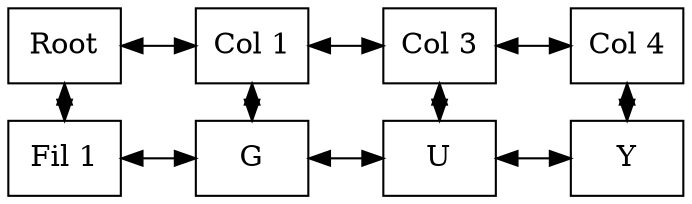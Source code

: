 digraph { 
 node [shape = rectangle]; 
 rankdir=LR; 
 noder[label ="Root"];
nodeCol_1[label="Col 1"];
nodeCol_3[label="Col 3"];
nodeCol_4[label="Col 4"];
nodeFil_1[label="Fil 1"];
node1_1[label ="G"];
node3_1[label ="U"];
node4_1[label ="Y"];

noder->nodeCol_1->nodeCol_3->nodeCol_4[dir =both];
nodeFil_1->node1_1->node3_1->node4_1[dir =both];

noder->nodeFil_1[dir =both];
nodeCol_1->node1_1[dir =both];
nodeCol_3->node3_1[dir =both];
nodeCol_4->node4_1[dir =both];

{rank=same noder,nodeFil_1}
{rank = same nodeCol_1,node1_1}
{rank = same nodeCol_3,node3_1}
{rank = same nodeCol_4,node4_1}
 
 }